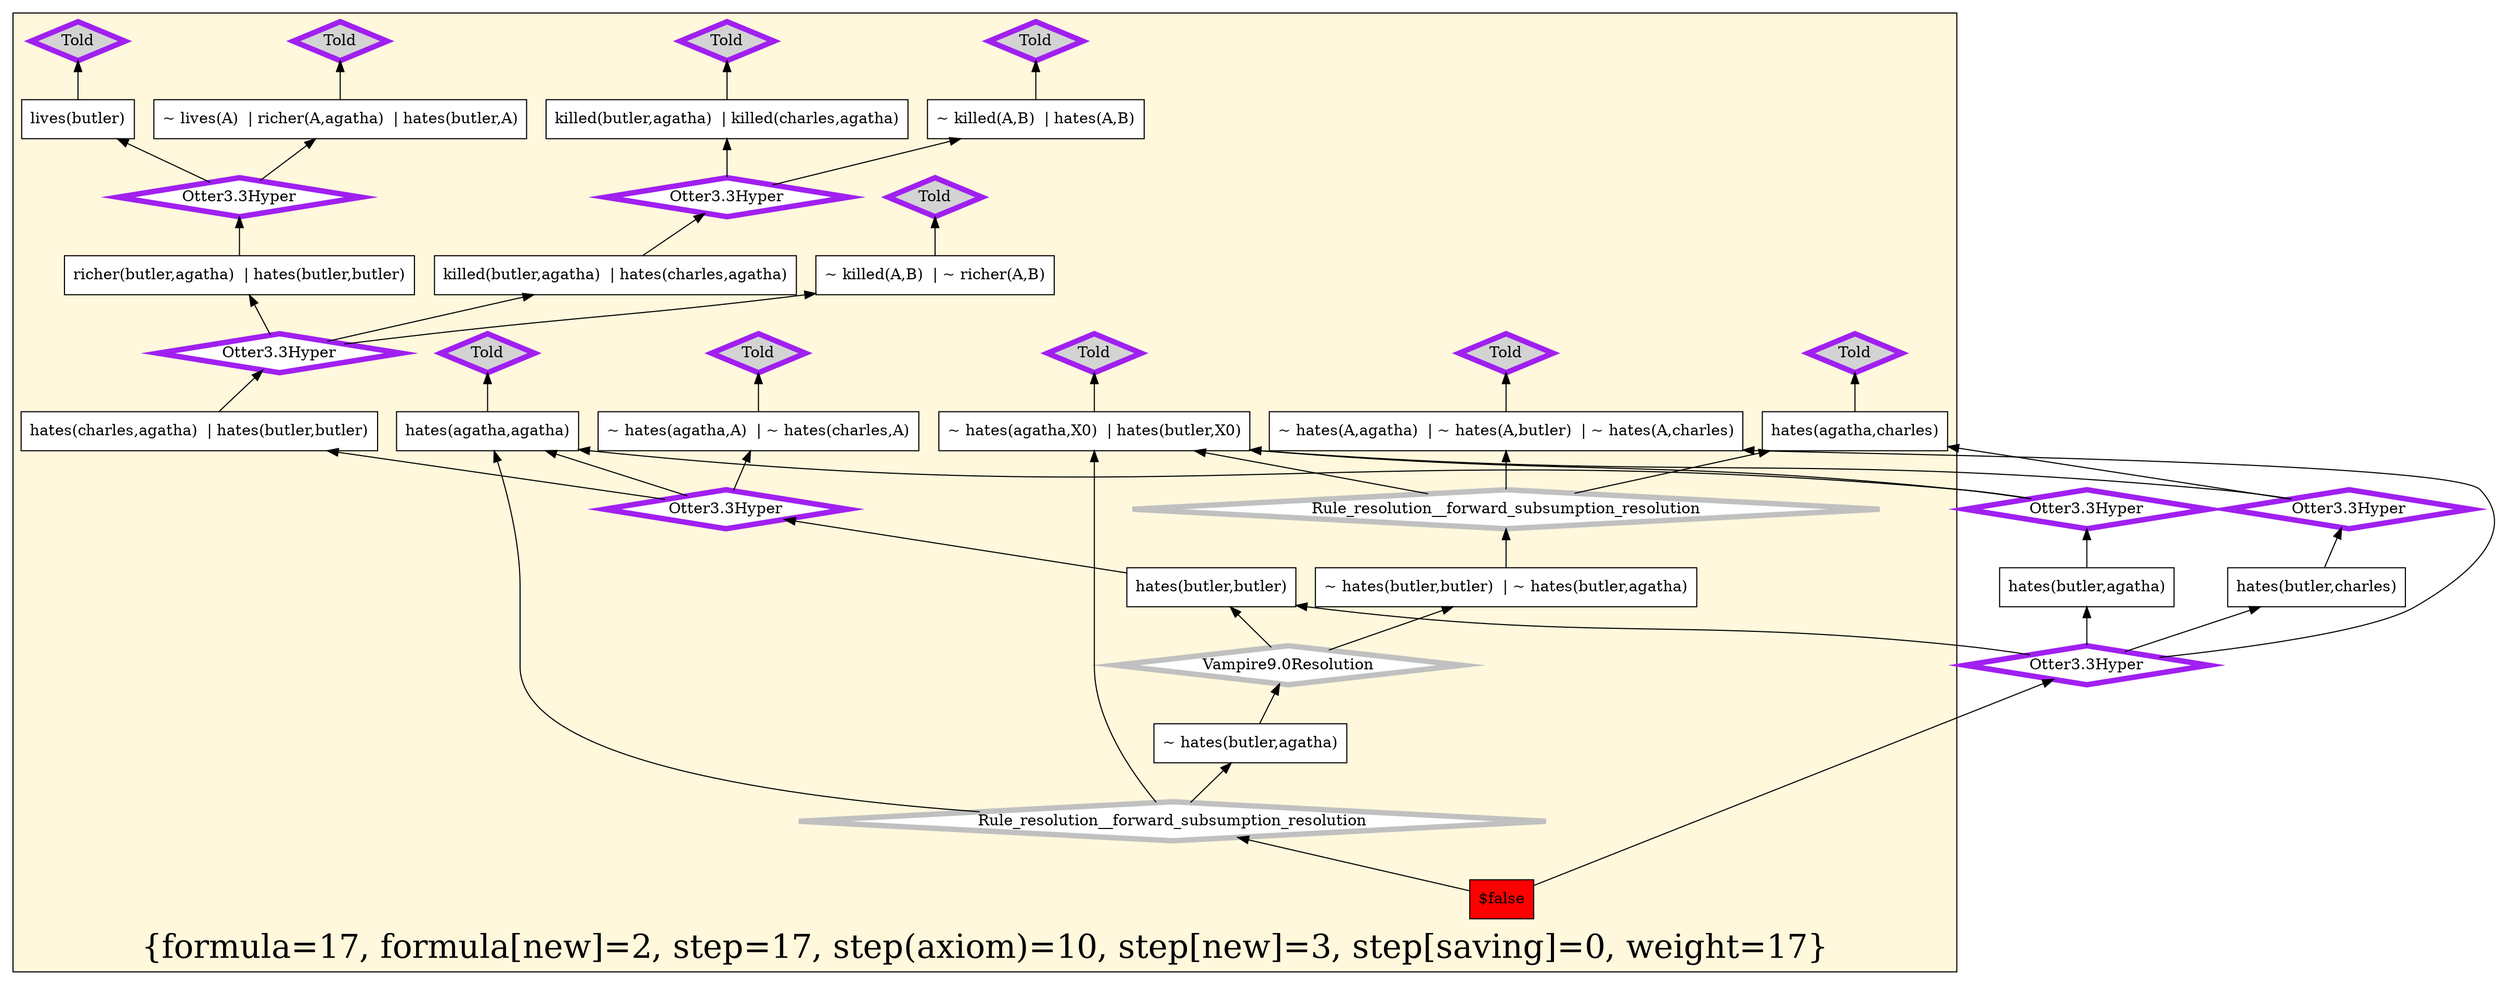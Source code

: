 digraph g 
{ rankdir=BT;
   
  "x_0" [ color="black" shape="box" label="$false" fillcolor="red" style="filled"  ];
  "x_357" [ color="black" shape="box" label="hates(agatha,agatha)" fillcolor="white" style="filled"  ];
  "x_118" [ color="black" shape="box" label="hates(agatha,charles)" fillcolor="white" style="filled"  ];
  "x_172" [ color="black" shape="box" label="~ hates(butler,butler)  | ~ hates(butler,agatha)" fillcolor="white" style="filled"  ];
  "x_55" [ color="black" shape="box" label="~ hates(butler,agatha)" fillcolor="white" style="filled"  ];
  "x_67" [ color="black" shape="box" label="richer(butler,agatha)  | hates(butler,butler)" fillcolor="white" style="filled"  ];
  "x_275" [ color="black" shape="box" label="hates(butler,charles)" fillcolor="white" style="filled"  ];
  "x_203" [ color="black" shape="box" label="~ hates(X0,butler)  | ~ hates(X0,charles)  | ~ hates(X0,agatha)" fillcolor="white" style="filled"  ];
  "x_8" [ color="black" shape="box" label="~ hates(agatha,A)  | hates(butler,A)" fillcolor="white" style="filled"  ];
  "x_427" [ color="black" shape="box" label="killed(butler,agatha)  | hates(charles,agatha)" fillcolor="white" style="filled"  ];
  "x_258" [ color="black" shape="box" label="lives(butler)" fillcolor="white" style="filled"  ];
  "x_118" [ color="black" shape="box" label="hates(agatha,charles)" fillcolor="white" style="filled"  ];
  "x_357" [ color="black" shape="box" label="hates(agatha,agatha)" fillcolor="white" style="filled"  ];
  "x_308" [ color="black" shape="box" label="killed(butler,agatha)  | killed(charles,agatha)" fillcolor="white" style="filled"  ];
  "x_347" [ color="black" shape="box" label="hates(butler,butler)" fillcolor="white" style="filled"  ];
  "x_347" [ color="black" shape="box" label="hates(butler,butler)" fillcolor="white" style="filled"  ];
  "x_8" [ color="black" shape="box" label="~ hates(agatha,X0)  | hates(butler,X0)" fillcolor="white" style="filled"  ];
  "x_78" [ color="black" shape="box" label="hates(butler,agatha)" fillcolor="white" style="filled"  ];
  "x_0" [ color="black" shape="box" label="$false" fillcolor="red" style="filled"  ];
  "x_158" [ color="black" shape="box" label="hates(charles,agatha)  | hates(butler,butler)" fillcolor="white" style="filled"  ];
  "x_441" [ color="black" shape="box" label="~ hates(agatha,A)  | ~ hates(charles,A)" fillcolor="white" style="filled"  ];
  "x_395" [ color="black" shape="box" label="~ lives(A)  | richer(A,agatha)  | hates(butler,A)" fillcolor="white" style="filled"  ];
  "x_102" [ color="black" shape="box" label="~ killed(A,B)  | ~ richer(A,B)" fillcolor="white" style="filled"  ];
  "x_260" [ color="black" shape="box" label="~ killed(A,B)  | hates(A,B)" fillcolor="white" style="filled"  ];
  "x_203" [ color="black" shape="box" label="~ hates(A,agatha)  | ~ hates(A,butler)  | ~ hates(A,charles)" fillcolor="white" style="filled"  ];
  "-75b2b8ab:124078c1359:-4744" [ URL="http://browser.inference-web.org/iwbrowser/BrowseNodeSet?url=http%3A%2F%2Finference-web.org%2Fproofs%2Ftptp%2FSolutions%2FPUZ%2FPUZ001-1%2FOtter---3.3%2Fanswer.owl%23ns_16" color="purple" shape="diamond" label="Otter3.3Hyper" fillcolor="white" style="filled" penwidth="5"  ];
  "x_78" -> "-75b2b8ab:124078c1359:-4744";
  "-75b2b8ab:124078c1359:-4744" -> "x_8";
  "-75b2b8ab:124078c1359:-4744" -> "x_357";
  "-75b2b8ab:124078c1359:-4710" [ URL="http://browser.inference-web.org/iwbrowser/BrowseNodeSet?url=http%3A%2F%2Finference-web.org%2Fproofs%2Ftptp%2FSolutions%2FPUZ%2FPUZ001-1%2FOtter---3.3%2Fanswer.owl%23ns_18" color="purple" shape="diamond" label="Otter3.3Hyper" fillcolor="white" style="filled" penwidth="5"  ];
  "x_427" -> "-75b2b8ab:124078c1359:-4710";
  "-75b2b8ab:124078c1359:-4710" -> "x_260";
  "-75b2b8ab:124078c1359:-4710" -> "x_308";
  "-75b2b8ab:124078c1359:-4735" [ URL="http://browser.inference-web.org/iwbrowser/BrowseNodeSet?url=http%3A%2F%2Finference-web.org%2Fproofs%2Ftptp%2FSolutions%2FPUZ%2FPUZ001-1%2FOtter---3.3%2Fanswer.owl%23ns_21" color="purple" shape="diamond" label="Otter3.3Hyper" fillcolor="white" style="filled" penwidth="5"  ];
  "x_347" -> "-75b2b8ab:124078c1359:-4735";
  "-75b2b8ab:124078c1359:-4735" -> "x_158";
  "-75b2b8ab:124078c1359:-4735" -> "x_357";
  "-75b2b8ab:124078c1359:-4735" -> "x_441";
  "-75b2b8ab:124078c1359:-474e" [ URL="http://browser.inference-web.org/iwbrowser/BrowseNodeSet?url=http%3A%2F%2Finference-web.org%2Fproofs%2Ftptp%2FSolutions%2FPUZ%2FPUZ001-1%2FOtter---3.3%2Fanswer.owl%23ns_5" color="purple" shape="diamond" label="Told" fillcolor="lightgrey" style="filled" penwidth="5"  ];
  "x_8" -> "-75b2b8ab:124078c1359:-474e";
  "-75b2b8ab:124078c1359:-45fb" [ URL="http://browser.inference-web.org/iwbrowser/BrowseNodeSet?url=http%3A%2F%2Finference-web.org%2Fproofs%2Ftptp%2FSolutions%2FPUZ%2FPUZ001-1%2FVampire---9.0%2Fanswer.owl%23ns_29" color="grey" shape="diamond" label="Rule_resolution__forward_subsumption_resolution" fillcolor="white" style="filled" penwidth="5"  ];
  "x_172" -> "-75b2b8ab:124078c1359:-45fb";
  "-75b2b8ab:124078c1359:-45fb" -> "x_8";
  "-75b2b8ab:124078c1359:-45fb" -> "x_118";
  "-75b2b8ab:124078c1359:-45fb" -> "x_203";
  "-75b2b8ab:124078c1359:-4724" [ URL="http://browser.inference-web.org/iwbrowser/BrowseNodeSet?url=http%3A%2F%2Finference-web.org%2Fproofs%2Ftptp%2FSolutions%2FPUZ%2FPUZ001-1%2FOtter---3.3%2Fanswer.owl%23ns_14" color="purple" shape="diamond" label="Otter3.3Hyper" fillcolor="white" style="filled" penwidth="5"  ];
  "x_67" -> "-75b2b8ab:124078c1359:-4724";
  "-75b2b8ab:124078c1359:-4724" -> "x_258";
  "-75b2b8ab:124078c1359:-4724" -> "x_395";
  "-75b2b8ab:124078c1359:-4753" [ URL="http://browser.inference-web.org/iwbrowser/BrowseNodeSet?url=http%3A%2F%2Finference-web.org%2Fproofs%2Ftptp%2FSolutions%2FPUZ%2FPUZ001-1%2FOtter---3.3%2Fanswer.owl%23ns_17" color="purple" shape="diamond" label="Otter3.3Hyper" fillcolor="white" style="filled" penwidth="5"  ];
  "x_275" -> "-75b2b8ab:124078c1359:-4753";
  "-75b2b8ab:124078c1359:-4753" -> "x_8";
  "-75b2b8ab:124078c1359:-4753" -> "x_118";
  "-75b2b8ab:124078c1359:-4645" [ URL="http://browser.inference-web.org/iwbrowser/BrowseNodeSet?url=http%3A%2F%2Finference-web.org%2Fproofs%2Ftptp%2FSolutions%2FPUZ%2FPUZ001-1%2FVampire---9.0%2Fanswer.owl%23ns_38" color="grey" shape="diamond" label="Vampire9.0Resolution" fillcolor="white" style="filled" penwidth="5"  ];
  "x_55" -> "-75b2b8ab:124078c1359:-4645";
  "-75b2b8ab:124078c1359:-4645" -> "x_172";
  "-75b2b8ab:124078c1359:-4645" -> "x_347";
  "-75b2b8ab:124078c1359:-471a" [ URL="http://browser.inference-web.org/iwbrowser/BrowseNodeSet?url=http%3A%2F%2Finference-web.org%2Fproofs%2Ftptp%2FSolutions%2FPUZ%2FPUZ001-1%2FOtter---3.3%2Fanswer.owl%23ns_8" color="purple" shape="diamond" label="Told" fillcolor="lightgrey" style="filled" penwidth="5"  ];
  "x_258" -> "-75b2b8ab:124078c1359:-471a";
  "-75b2b8ab:124078c1359:-472f" [ URL="http://browser.inference-web.org/iwbrowser/BrowseNodeSet?url=http%3A%2F%2Finference-web.org%2Fproofs%2Ftptp%2FSolutions%2FPUZ%2FPUZ001-1%2FOtter---3.3%2Fanswer.owl%23ns_2" color="purple" shape="diamond" label="Told" fillcolor="lightgrey" style="filled" penwidth="5"  ];
  "x_441" -> "-75b2b8ab:124078c1359:-472f";
  "-75b2b8ab:124078c1359:-464f" [ URL="http://browser.inference-web.org/iwbrowser/BrowseNodeSet?url=http%3A%2F%2Finference-web.org%2Fproofs%2Ftptp%2FSolutions%2FPUZ%2FPUZ001-1%2FVampire---9.0%2Fanswer.owl%23answer" color="grey" shape="diamond" label="Rule_resolution__forward_subsumption_resolution" fillcolor="white" style="filled" penwidth="5"  ];
  "x_0" -> "-75b2b8ab:124078c1359:-464f";
  "-75b2b8ab:124078c1359:-464f" -> "x_8";
  "-75b2b8ab:124078c1359:-464f" -> "x_55";
  "-75b2b8ab:124078c1359:-464f" -> "x_357";
  "-75b2b8ab:124078c1359:-4706" [ URL="http://browser.inference-web.org/iwbrowser/BrowseNodeSet?url=http%3A%2F%2Finference-web.org%2Fproofs%2Ftptp%2FSolutions%2FPUZ%2FPUZ001-1%2FOtter---3.3%2Fanswer.owl%23ns_12" color="purple" shape="diamond" label="Told" fillcolor="lightgrey" style="filled" penwidth="5"  ];
  "x_308" -> "-75b2b8ab:124078c1359:-4706";
  "-75b2b8ab:124078c1359:-471f" [ URL="http://browser.inference-web.org/iwbrowser/BrowseNodeSet?url=http%3A%2F%2Finference-web.org%2Fproofs%2Ftptp%2FSolutions%2FPUZ%2FPUZ001-1%2FOtter---3.3%2Fanswer.owl%23ns_6" color="purple" shape="diamond" label="Told" fillcolor="lightgrey" style="filled" penwidth="5"  ];
  "x_395" -> "-75b2b8ab:124078c1359:-471f";
  "-75b2b8ab:124078c1359:-472a" [ URL="http://browser.inference-web.org/iwbrowser/BrowseNodeSet?url=http%3A%2F%2Finference-web.org%2Fproofs%2Ftptp%2FSolutions%2FPUZ%2FPUZ001-1%2FOtter---3.3%2Fanswer.owl%23ns_20" color="purple" shape="diamond" label="Otter3.3Hyper" fillcolor="white" style="filled" penwidth="5"  ];
  "x_158" -> "-75b2b8ab:124078c1359:-472a";
  "-75b2b8ab:124078c1359:-472a" -> "x_67";
  "-75b2b8ab:124078c1359:-472a" -> "x_102";
  "-75b2b8ab:124078c1359:-472a" -> "x_427";
  "-75b2b8ab:124078c1359:-4749" [ URL="http://browser.inference-web.org/iwbrowser/BrowseNodeSet?url=http%3A%2F%2Finference-web.org%2Fproofs%2Ftptp%2FSolutions%2FPUZ%2FPUZ001-1%2FOtter---3.3%2Fanswer.owl%23ns_11" color="purple" shape="diamond" label="Told" fillcolor="lightgrey" style="filled" penwidth="5"  ];
  "x_118" -> "-75b2b8ab:124078c1359:-4749";
  "-75b2b8ab:124078c1359:-475a" [ URL="http://browser.inference-web.org/iwbrowser/BrowseNodeSet?url=http%3A%2F%2Finference-web.org%2Fproofs%2Ftptp%2FSolutions%2FPUZ%2FPUZ001-1%2FOtter---3.3%2Fanswer.owl%23answer" color="purple" shape="diamond" label="Otter3.3Hyper" fillcolor="white" style="filled" penwidth="5"  ];
  "x_0" -> "-75b2b8ab:124078c1359:-475a";
  "-75b2b8ab:124078c1359:-475a" -> "x_78";
  "-75b2b8ab:124078c1359:-475a" -> "x_203";
  "-75b2b8ab:124078c1359:-475a" -> "x_275";
  "-75b2b8ab:124078c1359:-475a" -> "x_347";
  "-75b2b8ab:124078c1359:-473f" [ URL="http://browser.inference-web.org/iwbrowser/BrowseNodeSet?url=http%3A%2F%2Finference-web.org%2Fproofs%2Ftptp%2FSolutions%2FPUZ%2FPUZ001-1%2FOtter---3.3%2Fanswer.owl%23ns_10" color="purple" shape="diamond" label="Told" fillcolor="lightgrey" style="filled" penwidth="5"  ];
  "x_357" -> "-75b2b8ab:124078c1359:-473f";
  "-75b2b8ab:124078c1359:-473a" [ URL="http://browser.inference-web.org/iwbrowser/BrowseNodeSet?url=http%3A%2F%2Finference-web.org%2Fproofs%2Ftptp%2FSolutions%2FPUZ%2FPUZ001-1%2FOtter---3.3%2Fanswer.owl%23ns_3" color="purple" shape="diamond" label="Told" fillcolor="lightgrey" style="filled" penwidth="5"  ];
  "x_203" -> "-75b2b8ab:124078c1359:-473a";
  "-75b2b8ab:124078c1359:-4715" [ URL="http://browser.inference-web.org/iwbrowser/BrowseNodeSet?url=http%3A%2F%2Finference-web.org%2Fproofs%2Ftptp%2FSolutions%2FPUZ%2FPUZ001-1%2FOtter---3.3%2Fanswer.owl%23ns_1" color="purple" shape="diamond" label="Told" fillcolor="lightgrey" style="filled" penwidth="5"  ];
  "x_102" -> "-75b2b8ab:124078c1359:-4715";
  "-75b2b8ab:124078c1359:-470b" [ URL="http://browser.inference-web.org/iwbrowser/BrowseNodeSet?url=http%3A%2F%2Finference-web.org%2Fproofs%2Ftptp%2FSolutions%2FPUZ%2FPUZ001-1%2FOtter---3.3%2Fanswer.owl%23ns_4" color="purple" shape="diamond" label="Told" fillcolor="lightgrey" style="filled" penwidth="5"  ];
  "x_260" -> "-75b2b8ab:124078c1359:-470b";
  
 subgraph cluster_opt 
{ label="{formula=17, formula[new]=2, step=17, step(axiom)=10, step[new]=3, step[saving]=0, weight=17}" 
 fontsize=30 fillcolor=cornsilk style=filled 
  x_347 ; x_0 ; x_347 ; x_118 ; x_357 ; x_8 ; x_172 ; x_55 ; x_67 ; x_203 ; x_8 ; x_158 ; x_427 ; x_441 ; x_258 ; x_395 ; x_118 ; x_102 ; x_357 ; x_203 ; x_308 ; x_260 ; "-75b2b8ab:124078c1359:-4710" ;
 "-75b2b8ab:124078c1359:-4735" ;
 "-75b2b8ab:124078c1359:-474e" ;
 "-75b2b8ab:124078c1359:-45fb" ;
 "-75b2b8ab:124078c1359:-4724" ;
 "-75b2b8ab:124078c1359:-4645" ;
 "-75b2b8ab:124078c1359:-471a" ;
 "-75b2b8ab:124078c1359:-472f" ;
 "-75b2b8ab:124078c1359:-464f" ;
 "-75b2b8ab:124078c1359:-4706" ;
 "-75b2b8ab:124078c1359:-471f" ;
 "-75b2b8ab:124078c1359:-472a" ;
 "-75b2b8ab:124078c1359:-4749" ;
 "-75b2b8ab:124078c1359:-473f" ;
 "-75b2b8ab:124078c1359:-473a" ;
 "-75b2b8ab:124078c1359:-470b" ;
 "-75b2b8ab:124078c1359:-4715" ;
 
}
 
}
